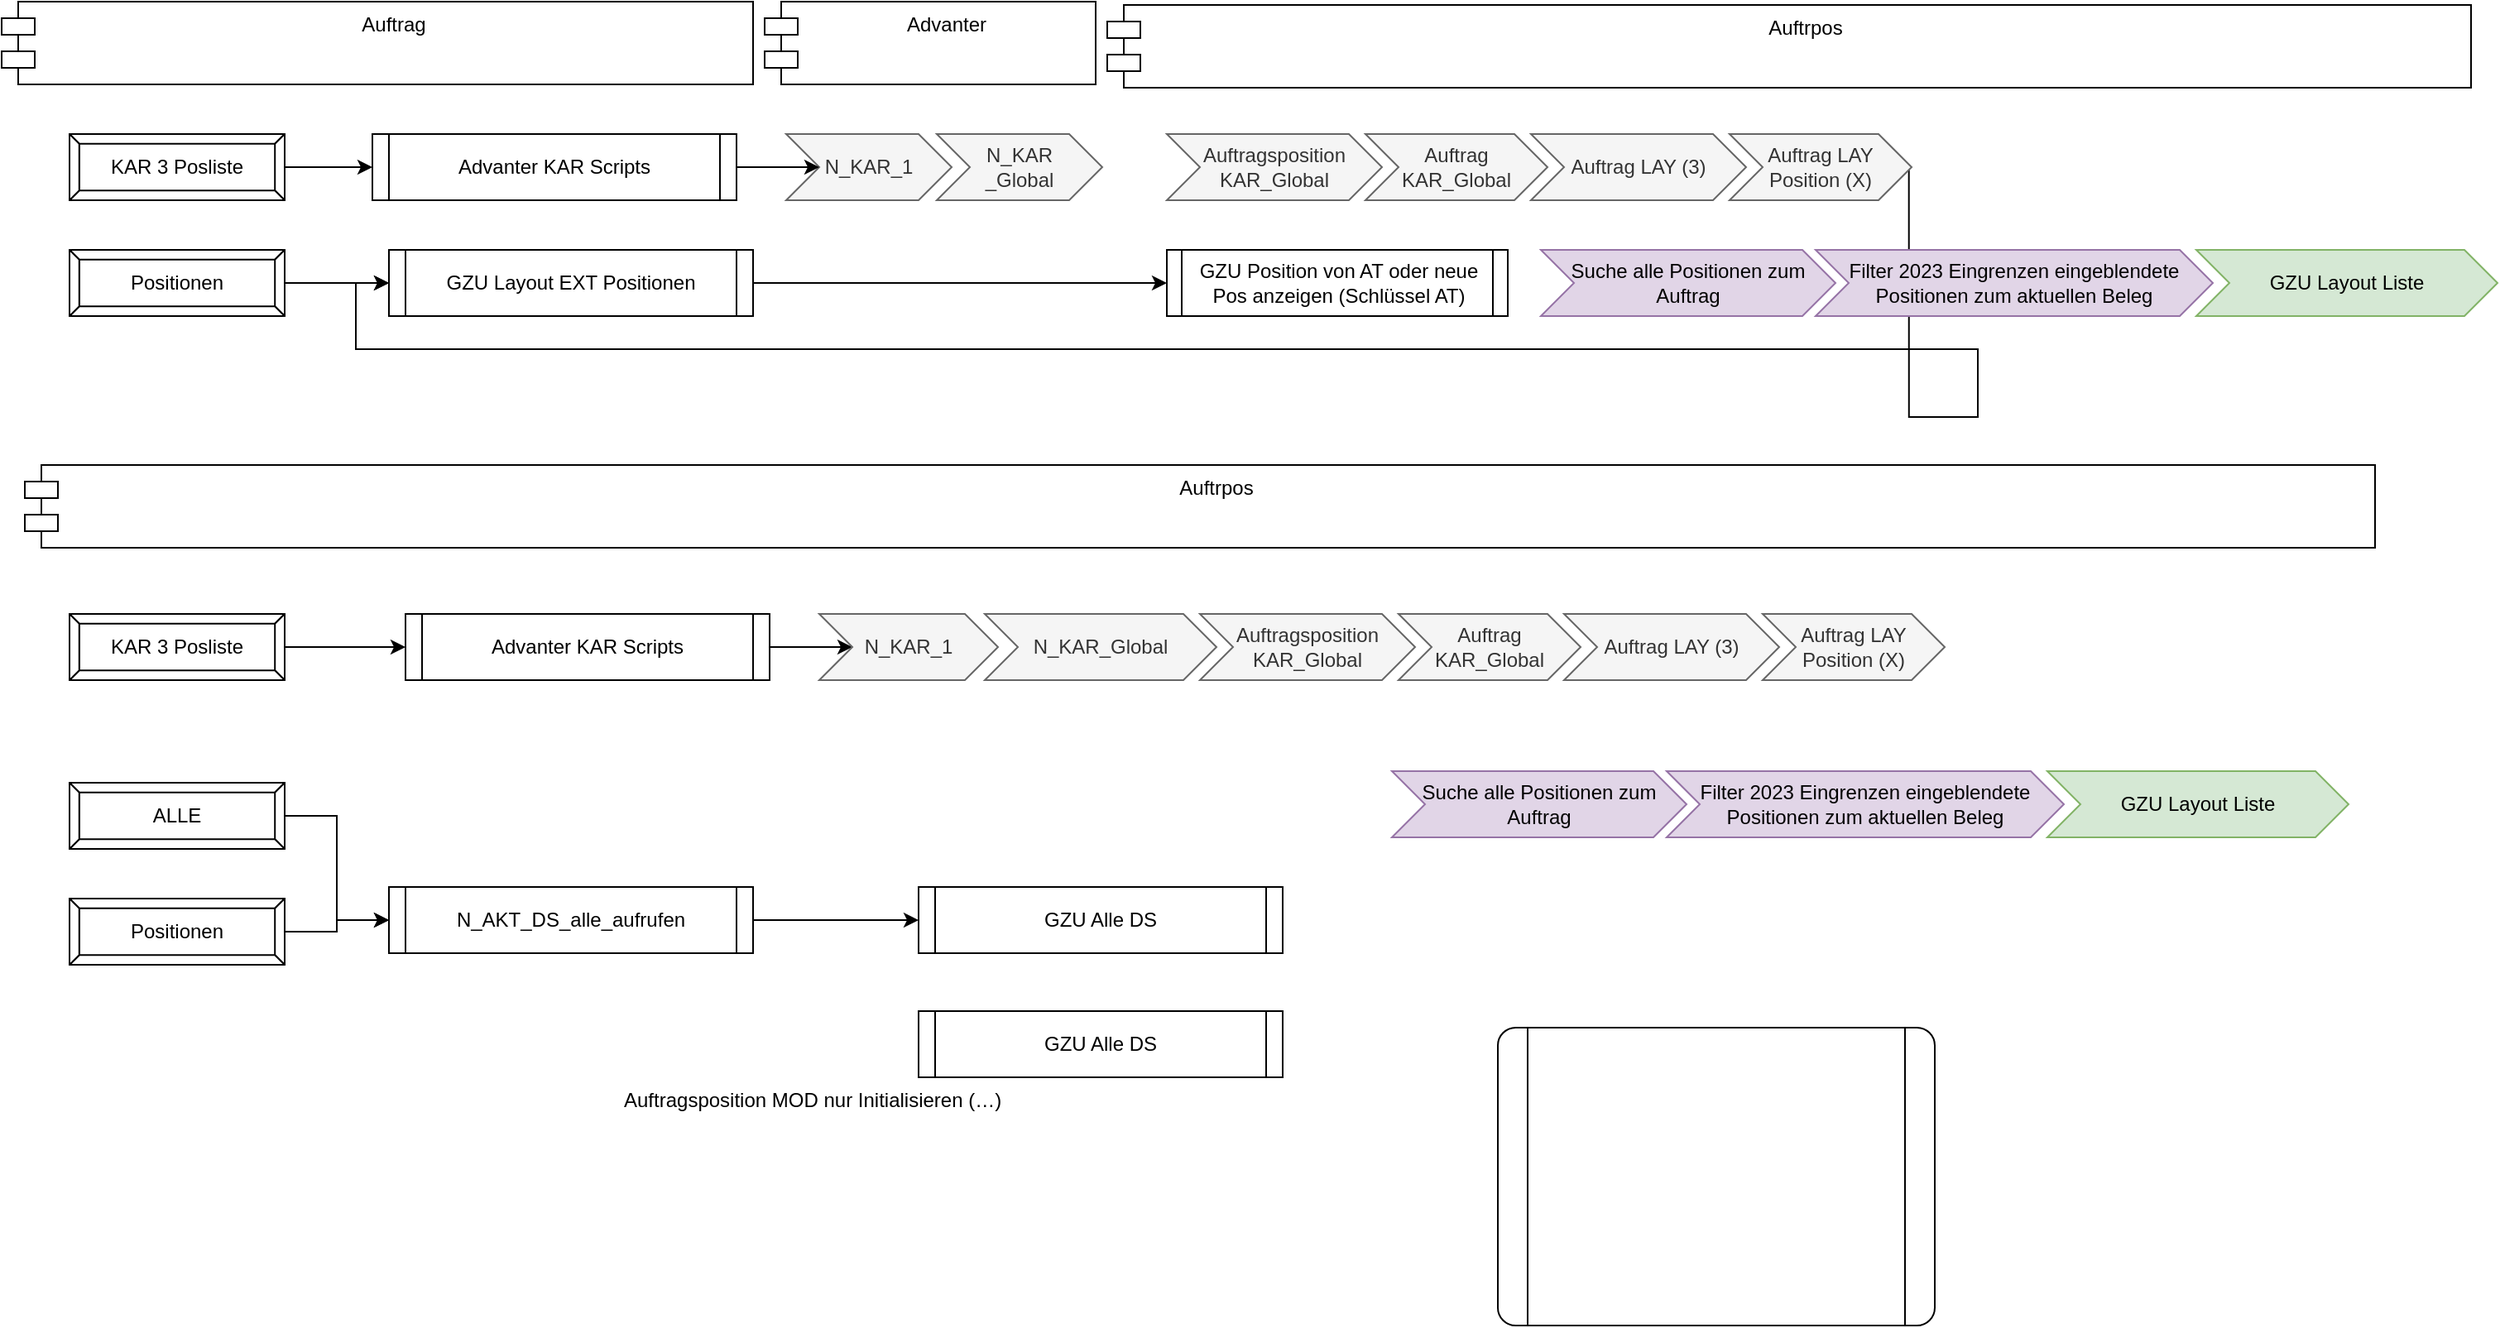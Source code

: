 <mxfile version="21.3.7" type="github">
  <diagram name="Page-1" id="edf60f1a-56cd-e834-aa8a-f176f3a09ee4">
    <mxGraphModel dx="1646" dy="731" grid="1" gridSize="10" guides="1" tooltips="1" connect="1" arrows="1" fold="1" page="1" pageScale="1" pageWidth="1100" pageHeight="850" background="none" math="0" shadow="0">
      <root>
        <mxCell id="0" />
        <mxCell id="1" parent="0" />
        <mxCell id="9XxZq_N7S6UOtmdN4iqu-4" value="Auftrpos" style="shape=module;align=left;spacingLeft=20;align=center;verticalAlign=top;whiteSpace=wrap;html=1;" vertex="1" parent="1">
          <mxGeometry x="714" y="32" width="824" height="50" as="geometry" />
        </mxCell>
        <mxCell id="9XxZq_N7S6UOtmdN4iqu-2" value="Auftrag" style="shape=module;align=left;spacingLeft=20;align=center;verticalAlign=top;whiteSpace=wrap;html=1;" vertex="1" parent="1">
          <mxGeometry x="46" y="30" width="454" height="50" as="geometry" />
        </mxCell>
        <mxCell id="9XxZq_N7S6UOtmdN4iqu-7" value="" style="verticalLabelPosition=bottom;verticalAlign=top;html=1;shape=process;whiteSpace=wrap;rounded=1;size=0.067;arcSize=6;" vertex="1" parent="1">
          <mxGeometry x="950" y="650" width="264" height="180" as="geometry" />
        </mxCell>
        <mxCell id="9XxZq_N7S6UOtmdN4iqu-43" style="edgeStyle=orthogonalEdgeStyle;rounded=0;orthogonalLoop=1;jettySize=auto;html=1;entryX=0;entryY=0.5;entryDx=0;entryDy=0;" edge="1" parent="1" source="9XxZq_N7S6UOtmdN4iqu-12" target="9XxZq_N7S6UOtmdN4iqu-27">
          <mxGeometry relative="1" as="geometry" />
        </mxCell>
        <mxCell id="9XxZq_N7S6UOtmdN4iqu-12" value="ALLE" style="labelPosition=center;verticalLabelPosition=middle;align=center;html=1;shape=mxgraph.basic.button;dx=5.89;whiteSpace=wrap;" vertex="1" parent="1">
          <mxGeometry x="87" y="502" width="130" height="40" as="geometry" />
        </mxCell>
        <mxCell id="9XxZq_N7S6UOtmdN4iqu-39" style="edgeStyle=orthogonalEdgeStyle;rounded=0;orthogonalLoop=1;jettySize=auto;html=1;exitX=1;exitY=0.5;exitDx=0;exitDy=0;entryX=0;entryY=0.5;entryDx=0;entryDy=0;" edge="1" parent="1" source="9XxZq_N7S6UOtmdN4iqu-27" target="9XxZq_N7S6UOtmdN4iqu-28">
          <mxGeometry relative="1" as="geometry" />
        </mxCell>
        <mxCell id="9XxZq_N7S6UOtmdN4iqu-27" value="N_AKT_DS_alle_aufrufen" style="shape=process;whiteSpace=wrap;html=1;backgroundOutline=1;size=0.045;" vertex="1" parent="1">
          <mxGeometry x="280" y="565" width="220" height="40" as="geometry" />
        </mxCell>
        <mxCell id="9XxZq_N7S6UOtmdN4iqu-28" value="GZU Alle DS" style="shape=process;whiteSpace=wrap;html=1;backgroundOutline=1;size=0.045;" vertex="1" parent="1">
          <mxGeometry x="600" y="565" width="220" height="40" as="geometry" />
        </mxCell>
        <mxCell id="9XxZq_N7S6UOtmdN4iqu-42" style="edgeStyle=orthogonalEdgeStyle;rounded=0;orthogonalLoop=1;jettySize=auto;html=1;entryX=0;entryY=0.5;entryDx=0;entryDy=0;" edge="1" parent="1" source="9XxZq_N7S6UOtmdN4iqu-31" target="9XxZq_N7S6UOtmdN4iqu-27">
          <mxGeometry relative="1" as="geometry" />
        </mxCell>
        <mxCell id="9XxZq_N7S6UOtmdN4iqu-31" value="Positionen" style="labelPosition=center;verticalLabelPosition=middle;align=center;html=1;shape=mxgraph.basic.button;dx=5.89;whiteSpace=wrap;" vertex="1" parent="1">
          <mxGeometry x="87" y="572" width="130" height="40" as="geometry" />
        </mxCell>
        <mxCell id="9XxZq_N7S6UOtmdN4iqu-33" value="GZU Layout Liste" style="shape=step;perimeter=stepPerimeter;fixedSize=1;points=[];whiteSpace=wrap;html=1;fillColor=#d5e8d4;strokeColor=#82b366;" vertex="1" parent="1">
          <mxGeometry x="1282" y="495" width="182" height="40" as="geometry" />
        </mxCell>
        <mxCell id="9XxZq_N7S6UOtmdN4iqu-34" value="Suche alle Positionen zum Auftrag" style="shape=step;perimeter=stepPerimeter;fixedSize=1;points=[];whiteSpace=wrap;html=1;fillColor=#e1d5e7;strokeColor=#9673a6;" vertex="1" parent="1">
          <mxGeometry x="886" y="495" width="178" height="40" as="geometry" />
        </mxCell>
        <mxCell id="9XxZq_N7S6UOtmdN4iqu-37" value="Filter 2023 Eingrenzen eingeblendete Positionen zum aktuellen Beleg" style="shape=step;perimeter=stepPerimeter;fixedSize=1;points=[];whiteSpace=wrap;html=1;fillColor=#e1d5e7;strokeColor=#9673a6;" vertex="1" parent="1">
          <mxGeometry x="1052" y="495" width="240" height="40" as="geometry" />
        </mxCell>
        <mxCell id="9XxZq_N7S6UOtmdN4iqu-47" value="GZU Alle DS" style="shape=process;whiteSpace=wrap;html=1;backgroundOutline=1;size=0.045;" vertex="1" parent="1">
          <mxGeometry x="600" y="640" width="220" height="40" as="geometry" />
        </mxCell>
        <mxCell id="9XxZq_N7S6UOtmdN4iqu-49" value="Auftragsposition MOD nur Initialisieren (…)" style="text;whiteSpace=wrap;html=1;" vertex="1" parent="1">
          <mxGeometry x="420" y="680" width="560" height="50" as="geometry" />
        </mxCell>
        <mxCell id="9XxZq_N7S6UOtmdN4iqu-57" style="edgeStyle=orthogonalEdgeStyle;rounded=0;orthogonalLoop=1;jettySize=auto;html=1;entryX=0;entryY=0.5;entryDx=0;entryDy=0;exitX=0.985;exitY=0.536;exitDx=0;exitDy=0;exitPerimeter=0;" edge="1" parent="1" source="9XxZq_N7S6UOtmdN4iqu-56" target="9XxZq_N7S6UOtmdN4iqu-22">
          <mxGeometry relative="1" as="geometry">
            <Array as="points">
              <mxPoint x="1198" y="281" />
              <mxPoint x="1240" y="281" />
              <mxPoint x="1240" y="240" />
              <mxPoint x="260" y="240" />
              <mxPoint x="260" y="200" />
            </Array>
          </mxGeometry>
        </mxCell>
        <mxCell id="9XxZq_N7S6UOtmdN4iqu-59" style="edgeStyle=orthogonalEdgeStyle;rounded=0;orthogonalLoop=1;jettySize=auto;html=1;" edge="1" source="9XxZq_N7S6UOtmdN4iqu-60" target="9XxZq_N7S6UOtmdN4iqu-62" parent="1">
          <mxGeometry relative="1" as="geometry" />
        </mxCell>
        <mxCell id="9XxZq_N7S6UOtmdN4iqu-60" value="KAR 3 Posliste" style="labelPosition=center;verticalLabelPosition=middle;align=center;html=1;shape=mxgraph.basic.button;dx=5.89;whiteSpace=wrap;" vertex="1" parent="1">
          <mxGeometry x="87" y="400" width="130" height="40" as="geometry" />
        </mxCell>
        <mxCell id="9XxZq_N7S6UOtmdN4iqu-61" style="edgeStyle=orthogonalEdgeStyle;rounded=0;orthogonalLoop=1;jettySize=auto;html=1;" edge="1" source="9XxZq_N7S6UOtmdN4iqu-62" target="9XxZq_N7S6UOtmdN4iqu-63" parent="1">
          <mxGeometry relative="1" as="geometry" />
        </mxCell>
        <mxCell id="9XxZq_N7S6UOtmdN4iqu-62" value="Advanter KAR Scripts" style="shape=process;whiteSpace=wrap;html=1;backgroundOutline=1;size=0.045;" vertex="1" parent="1">
          <mxGeometry x="290" y="400" width="220" height="40" as="geometry" />
        </mxCell>
        <mxCell id="9XxZq_N7S6UOtmdN4iqu-63" value="N_KAR_1" style="shape=step;perimeter=stepPerimeter;fixedSize=1;points=[];whiteSpace=wrap;html=1;fillColor=#f5f5f5;fontColor=#333333;strokeColor=#666666;" vertex="1" parent="1">
          <mxGeometry x="540" y="400" width="108" height="40" as="geometry" />
        </mxCell>
        <mxCell id="9XxZq_N7S6UOtmdN4iqu-64" value="N_KAR_Global" style="shape=step;perimeter=stepPerimeter;fixedSize=1;points=[];whiteSpace=wrap;html=1;fillColor=#f5f5f5;fontColor=#333333;strokeColor=#666666;" vertex="1" parent="1">
          <mxGeometry x="640" y="400" width="140" height="40" as="geometry" />
        </mxCell>
        <mxCell id="9XxZq_N7S6UOtmdN4iqu-65" value="Auftragsposition KAR_Global" style="shape=step;perimeter=stepPerimeter;fixedSize=1;points=[];whiteSpace=wrap;html=1;fillColor=#f5f5f5;fontColor=#333333;strokeColor=#666666;" vertex="1" parent="1">
          <mxGeometry x="770" y="400" width="130" height="40" as="geometry" />
        </mxCell>
        <mxCell id="9XxZq_N7S6UOtmdN4iqu-66" value="Auftrag KAR_Global" style="shape=step;perimeter=stepPerimeter;fixedSize=1;points=[];whiteSpace=wrap;html=1;fillColor=#f5f5f5;fontColor=#333333;strokeColor=#666666;" vertex="1" parent="1">
          <mxGeometry x="890" y="400" width="110" height="40" as="geometry" />
        </mxCell>
        <mxCell id="9XxZq_N7S6UOtmdN4iqu-67" value="Auftrag LAY (3)" style="shape=step;perimeter=stepPerimeter;fixedSize=1;points=[];whiteSpace=wrap;html=1;fillColor=#f5f5f5;fontColor=#333333;strokeColor=#666666;" vertex="1" parent="1">
          <mxGeometry x="990" y="400" width="130" height="40" as="geometry" />
        </mxCell>
        <mxCell id="9XxZq_N7S6UOtmdN4iqu-68" value="Auftrag LAY Position (X)" style="shape=step;perimeter=stepPerimeter;fixedSize=1;points=[];whiteSpace=wrap;html=1;fillColor=#f5f5f5;fontColor=#333333;strokeColor=#666666;" vertex="1" parent="1">
          <mxGeometry x="1110" y="400" width="110" height="40" as="geometry" />
        </mxCell>
        <mxCell id="9XxZq_N7S6UOtmdN4iqu-69" value="Auftrpos" style="shape=module;align=left;spacingLeft=20;align=center;verticalAlign=top;whiteSpace=wrap;html=1;" vertex="1" parent="1">
          <mxGeometry x="60" y="310" width="1420" height="50" as="geometry" />
        </mxCell>
        <mxCell id="9XxZq_N7S6UOtmdN4iqu-70" value="Advanter" style="shape=module;align=left;spacingLeft=20;align=center;verticalAlign=top;whiteSpace=wrap;html=1;" vertex="1" parent="1">
          <mxGeometry x="507" y="30" width="200" height="50" as="geometry" />
        </mxCell>
        <mxCell id="9XxZq_N7S6UOtmdN4iqu-44" value="KAR 3 Posliste" style="labelPosition=center;verticalLabelPosition=middle;align=center;html=1;shape=mxgraph.basic.button;dx=5.89;whiteSpace=wrap;" vertex="1" parent="1">
          <mxGeometry x="87" y="110" width="130" height="40" as="geometry" />
        </mxCell>
        <mxCell id="9XxZq_N7S6UOtmdN4iqu-45" value="Advanter KAR Scripts" style="shape=process;whiteSpace=wrap;html=1;backgroundOutline=1;size=0.045;" vertex="1" parent="1">
          <mxGeometry x="270" y="110" width="220" height="40" as="geometry" />
        </mxCell>
        <mxCell id="9XxZq_N7S6UOtmdN4iqu-46" style="edgeStyle=orthogonalEdgeStyle;rounded=0;orthogonalLoop=1;jettySize=auto;html=1;" edge="1" parent="1" source="9XxZq_N7S6UOtmdN4iqu-44" target="9XxZq_N7S6UOtmdN4iqu-45">
          <mxGeometry relative="1" as="geometry" />
        </mxCell>
        <mxCell id="9XxZq_N7S6UOtmdN4iqu-50" value="N_KAR_1" style="shape=step;perimeter=stepPerimeter;fixedSize=1;points=[];whiteSpace=wrap;html=1;fillColor=#f5f5f5;fontColor=#333333;strokeColor=#666666;" vertex="1" parent="1">
          <mxGeometry x="520" y="110" width="100" height="40" as="geometry" />
        </mxCell>
        <mxCell id="9XxZq_N7S6UOtmdN4iqu-58" style="edgeStyle=orthogonalEdgeStyle;rounded=0;orthogonalLoop=1;jettySize=auto;html=1;" edge="1" parent="1" source="9XxZq_N7S6UOtmdN4iqu-45" target="9XxZq_N7S6UOtmdN4iqu-50">
          <mxGeometry relative="1" as="geometry" />
        </mxCell>
        <mxCell id="9XxZq_N7S6UOtmdN4iqu-51" value="N_KAR&lt;br&gt;_Global" style="shape=step;perimeter=stepPerimeter;fixedSize=1;points=[];whiteSpace=wrap;html=1;fillColor=#f5f5f5;fontColor=#333333;strokeColor=#666666;" vertex="1" parent="1">
          <mxGeometry x="611" y="110" width="100" height="40" as="geometry" />
        </mxCell>
        <mxCell id="9XxZq_N7S6UOtmdN4iqu-52" value="Auftragsposition KAR_Global" style="shape=step;perimeter=stepPerimeter;fixedSize=1;points=[];whiteSpace=wrap;html=1;fillColor=#f5f5f5;fontColor=#333333;strokeColor=#666666;" vertex="1" parent="1">
          <mxGeometry x="750" y="110" width="130" height="40" as="geometry" />
        </mxCell>
        <mxCell id="9XxZq_N7S6UOtmdN4iqu-54" value="Auftrag KAR_Global" style="shape=step;perimeter=stepPerimeter;fixedSize=1;points=[];whiteSpace=wrap;html=1;fillColor=#f5f5f5;fontColor=#333333;strokeColor=#666666;" vertex="1" parent="1">
          <mxGeometry x="870" y="110" width="110" height="40" as="geometry" />
        </mxCell>
        <mxCell id="9XxZq_N7S6UOtmdN4iqu-55" value="Auftrag LAY (3)" style="shape=step;perimeter=stepPerimeter;fixedSize=1;points=[];whiteSpace=wrap;html=1;fillColor=#f5f5f5;fontColor=#333333;strokeColor=#666666;" vertex="1" parent="1">
          <mxGeometry x="970" y="110" width="130" height="40" as="geometry" />
        </mxCell>
        <mxCell id="9XxZq_N7S6UOtmdN4iqu-56" value="Auftrag LAY Position (X)" style="shape=step;perimeter=stepPerimeter;fixedSize=1;points=[];whiteSpace=wrap;html=1;fillColor=#f5f5f5;fontColor=#333333;strokeColor=#666666;" vertex="1" parent="1">
          <mxGeometry x="1090" y="110" width="110" height="40" as="geometry" />
        </mxCell>
        <mxCell id="9XxZq_N7S6UOtmdN4iqu-1" value="Positionen" style="labelPosition=center;verticalLabelPosition=middle;align=center;html=1;shape=mxgraph.basic.button;dx=5.89;whiteSpace=wrap;" vertex="1" parent="1">
          <mxGeometry x="87" y="180" width="130" height="40" as="geometry" />
        </mxCell>
        <mxCell id="9XxZq_N7S6UOtmdN4iqu-17" value="GZU Layout Liste" style="shape=step;perimeter=stepPerimeter;fixedSize=1;points=[];whiteSpace=wrap;html=1;fillColor=#d5e8d4;strokeColor=#82b366;" vertex="1" parent="1">
          <mxGeometry x="1372" y="180" width="182" height="40" as="geometry" />
        </mxCell>
        <mxCell id="9XxZq_N7S6UOtmdN4iqu-21" value="Suche alle Positionen zum Auftrag" style="shape=step;perimeter=stepPerimeter;fixedSize=1;points=[];whiteSpace=wrap;html=1;fillColor=#e1d5e7;strokeColor=#9673a6;" vertex="1" parent="1">
          <mxGeometry x="976" y="180" width="178" height="40" as="geometry" />
        </mxCell>
        <mxCell id="9XxZq_N7S6UOtmdN4iqu-22" value="GZU Layout EXT Positionen" style="shape=process;whiteSpace=wrap;html=1;backgroundOutline=1;size=0.045;" vertex="1" parent="1">
          <mxGeometry x="280" y="180" width="220" height="40" as="geometry" />
        </mxCell>
        <mxCell id="9XxZq_N7S6UOtmdN4iqu-41" style="edgeStyle=orthogonalEdgeStyle;rounded=0;orthogonalLoop=1;jettySize=auto;html=1;" edge="1" parent="1" source="9XxZq_N7S6UOtmdN4iqu-1" target="9XxZq_N7S6UOtmdN4iqu-22">
          <mxGeometry relative="1" as="geometry" />
        </mxCell>
        <mxCell id="9XxZq_N7S6UOtmdN4iqu-25" value="GZU Position von AT oder neue Pos anzeigen (Schlüssel AT)" style="shape=process;whiteSpace=wrap;html=1;backgroundOutline=1;size=0.045;" vertex="1" parent="1">
          <mxGeometry x="750" y="180" width="206" height="40" as="geometry" />
        </mxCell>
        <mxCell id="9XxZq_N7S6UOtmdN4iqu-40" style="edgeStyle=orthogonalEdgeStyle;rounded=0;orthogonalLoop=1;jettySize=auto;html=1;" edge="1" parent="1" source="9XxZq_N7S6UOtmdN4iqu-22" target="9XxZq_N7S6UOtmdN4iqu-25">
          <mxGeometry relative="1" as="geometry" />
        </mxCell>
        <mxCell id="9XxZq_N7S6UOtmdN4iqu-26" value="Filter 2023 Eingrenzen eingeblendete Positionen zum aktuellen Beleg" style="shape=step;perimeter=stepPerimeter;fixedSize=1;points=[];whiteSpace=wrap;html=1;fillColor=#e1d5e7;strokeColor=#9673a6;" vertex="1" parent="1">
          <mxGeometry x="1142" y="180" width="240" height="40" as="geometry" />
        </mxCell>
      </root>
    </mxGraphModel>
  </diagram>
</mxfile>
